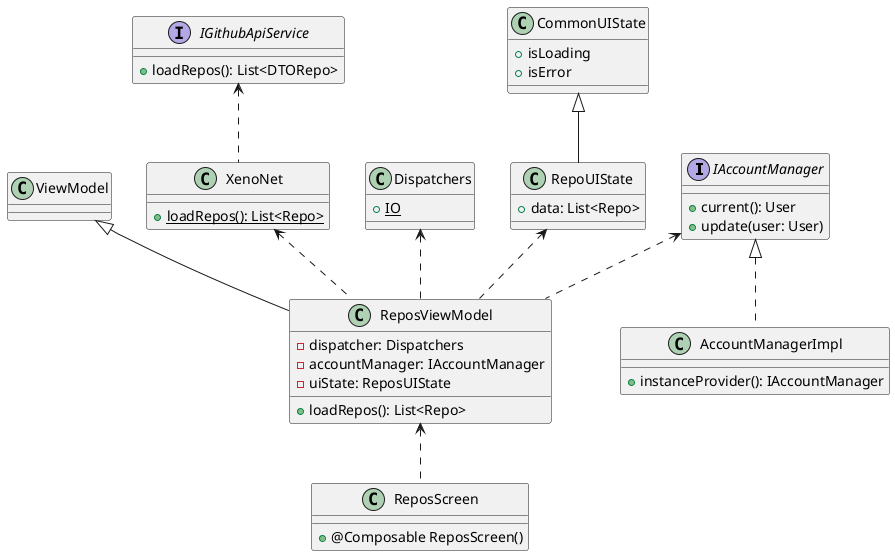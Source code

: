 @startuml
interface IAccountManager {
    +current(): User
    +update(user: User)
}
class ViewModel
class ReposViewModel {
    -dispatcher: Dispatchers
    -accountManager: IAccountManager
    -uiState: ReposUIState
    +loadRepos(): List<Repo>
}

interface IGithubApiService {
    +loadRepos(): List<DTORepo>
}

class XenoNet {
    {static}+loadRepos(): List<Repo>
}

class Dispatchers {
    {static}+IO
}

class CommonUIState {
    +isLoading
    +isError
}

class RepoUIState {
    +data: List<Repo>
}

class AccountManagerImpl {
    +instanceProvider(): IAccountManager
}

class ReposScreen {
    +@Composable ReposScreen()
}

IAccountManager <|.. AccountManagerImpl
CommonUIState <|-- RepoUIState
RepoUIState <.. ReposViewModel
IAccountManager <.. ReposViewModel
Dispatchers <.. ReposViewModel
XenoNet <.. ReposViewModel
ViewModel <|-- ReposViewModel
IGithubApiService <.. XenoNet
ReposViewModel <.. ReposScreen
@enduml